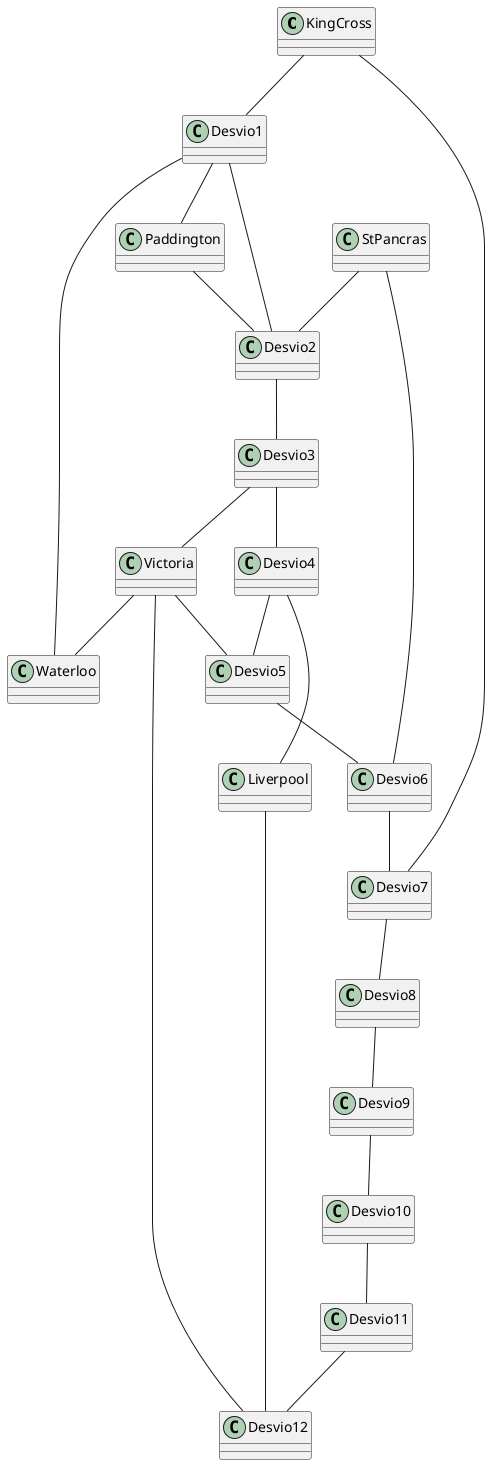 @startuml

skinparam nodesep 0.5
skinparam ranksep 0.7

class KingCross
class Waterloo
class Victoria
class Liverpool
class Paddington
class StPancras
class Desvio1
class Desvio2
class Desvio3
class Desvio4
class Desvio5
class Desvio6
class Desvio7
class Desvio8
class Desvio9
class Desvio10
class Desvio11
class Desvio12

KingCross -- Desvio1
Waterloo -- Desvio1

Desvio1 -- Paddington
Desvio1 -- Desvio2

Paddington -- Desvio2
StPancras -- Desvio2

Desvio2 -- Desvio3
Desvio3 -- Victoria

Desvio3 -- Desvio4
Desvio4 -- Liverpool

Desvio4 -- Desvio5
Desvio5 -- Desvio6
Desvio6 -- Desvio7
Desvio7 -- Desvio8
Desvio8 -- Desvio9
Desvio9 -- Desvio10
Desvio10 -- Desvio11
Desvio11 -- Desvio12
Desvio12 -- Victoria

Victoria -- Desvio5
Victoria -- Waterloo
StPancras -- Desvio6
KingCross -- Desvio7
Liverpool -- Desvio12

@enduml





